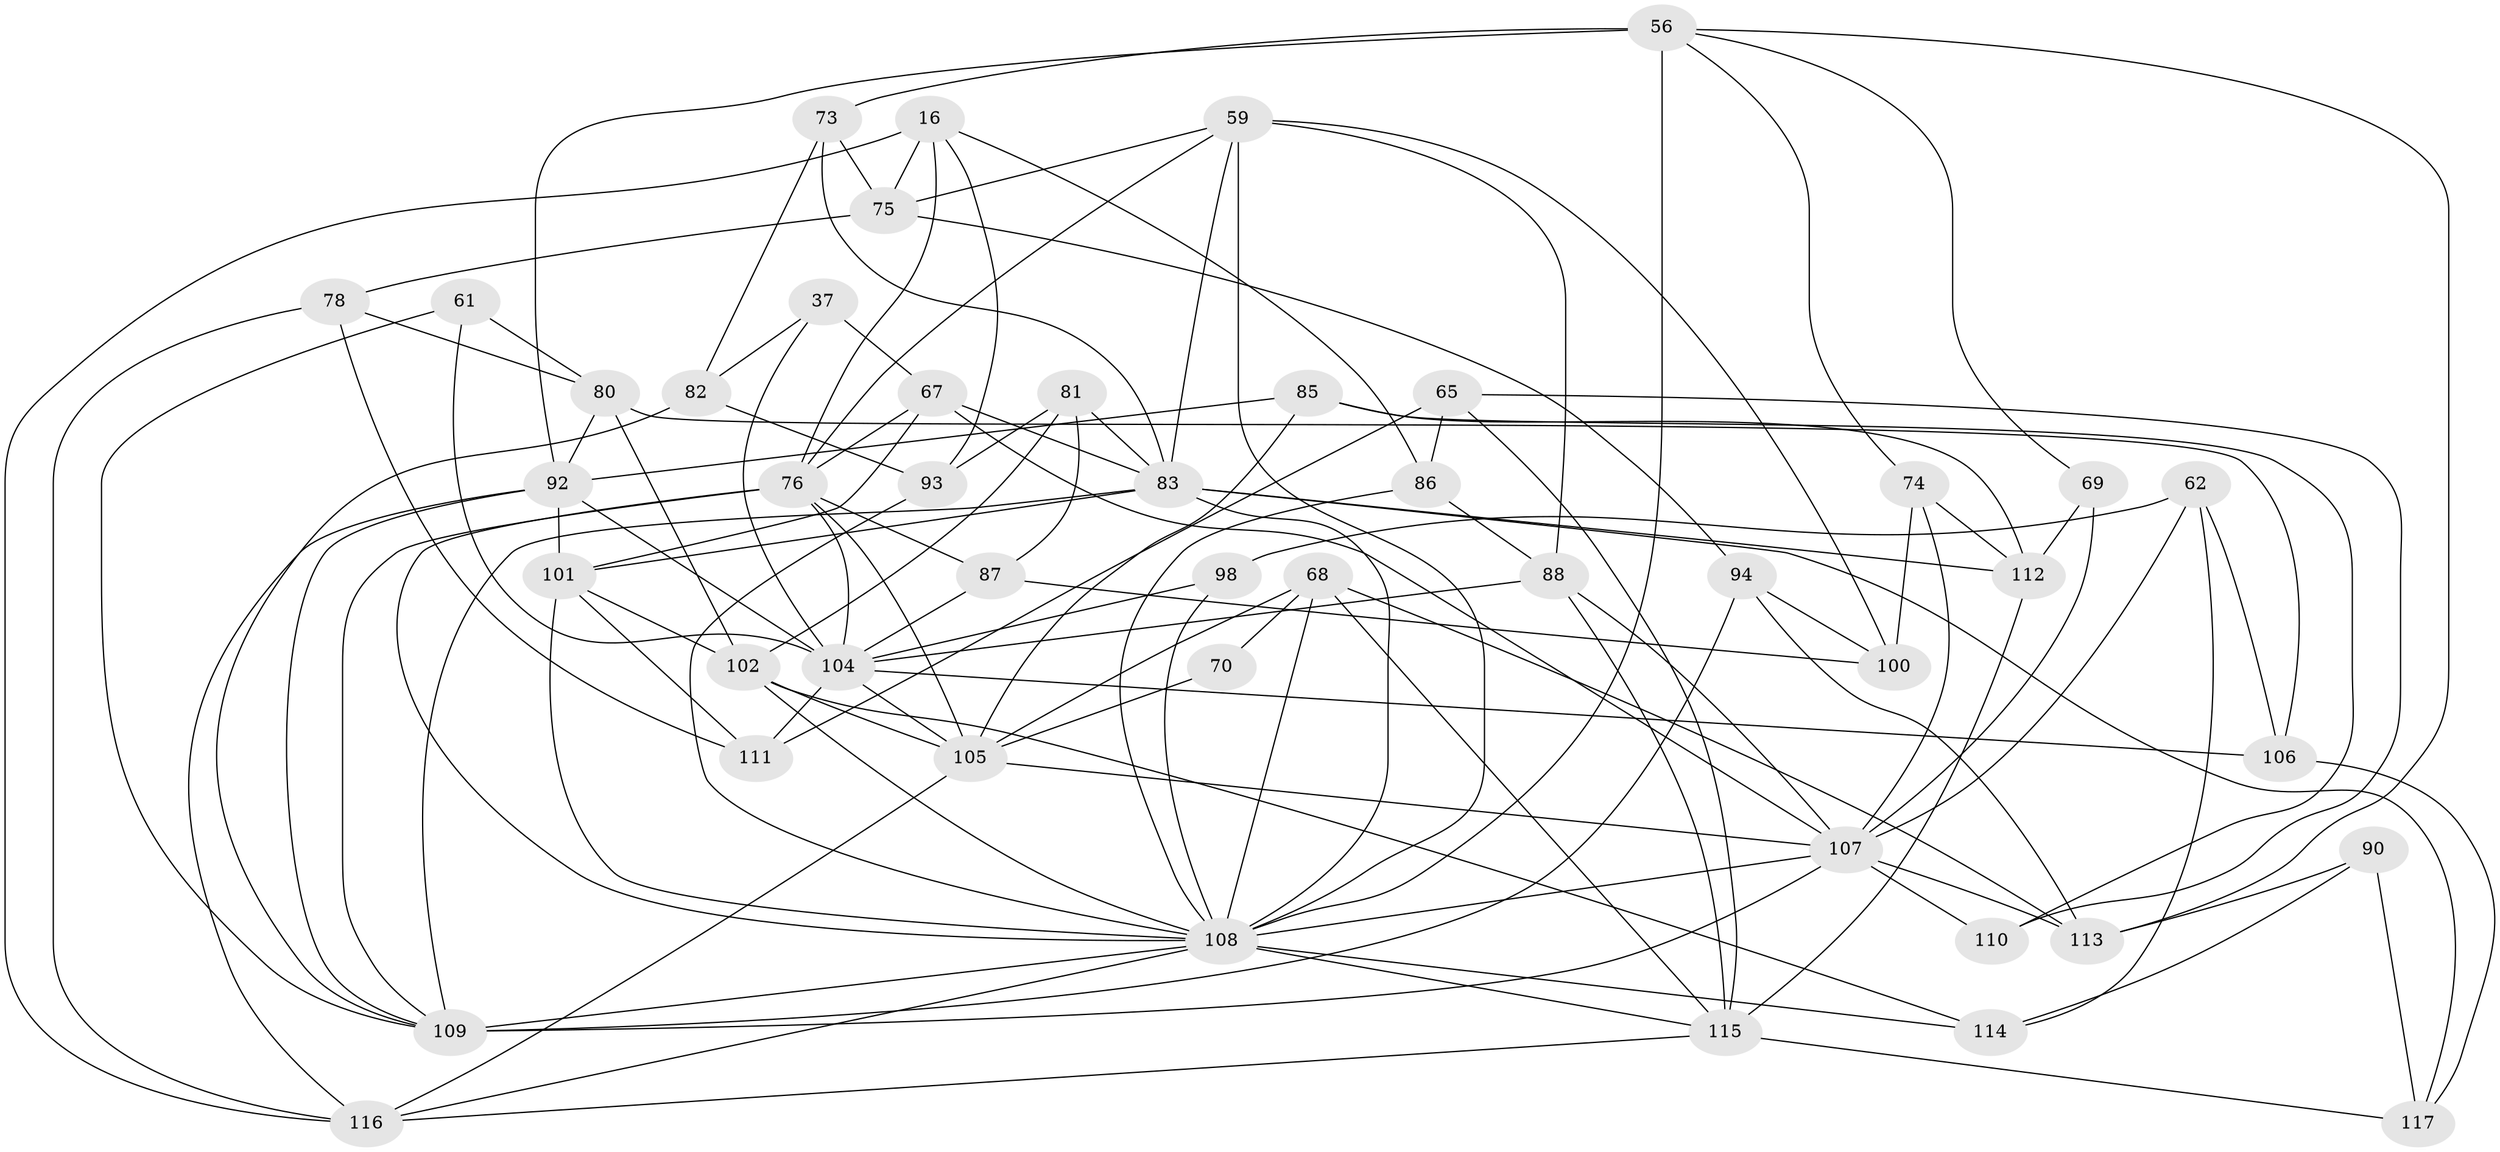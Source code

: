 // original degree distribution, {4: 1.0}
// Generated by graph-tools (version 1.1) at 2025/02/03/04/25 22:02:12]
// undirected, 46 vertices, 120 edges
graph export_dot {
graph [start="1"]
  node [color=gray90,style=filled];
  16 [super="+10"];
  37;
  56 [super="+13+18+22"];
  59 [super="+27"];
  61 [super="+38"];
  62;
  65;
  67 [super="+14"];
  68 [super="+5+46"];
  69;
  70;
  73;
  74;
  75 [super="+23"];
  76 [super="+26+39"];
  78;
  80 [super="+47"];
  81 [super="+15+36"];
  82;
  83 [super="+11+66+31"];
  85 [super="+7"];
  86;
  87;
  88 [super="+44"];
  90;
  92 [super="+72"];
  93;
  94;
  98;
  100;
  101 [super="+19+71"];
  102 [super="+60+99"];
  104 [super="+49+64"];
  105 [super="+57"];
  106;
  107 [super="+53"];
  108 [super="+97+84"];
  109 [super="+91+96"];
  110;
  111;
  112 [super="+43"];
  113 [super="+20"];
  114;
  115 [super="+63+50"];
  116 [super="+103+77"];
  117 [super="+34"];
  16 -- 75 [weight=2];
  16 -- 86;
  16 -- 93;
  16 -- 76;
  16 -- 116;
  37 -- 67 [weight=2];
  37 -- 82;
  37 -- 104;
  56 -- 74;
  56 -- 73;
  56 -- 69;
  56 -- 113;
  56 -- 92 [weight=2];
  56 -- 108 [weight=4];
  59 -- 100;
  59 -- 75;
  59 -- 76;
  59 -- 83;
  59 -- 88;
  59 -- 108 [weight=3];
  61 -- 104 [weight=3];
  61 -- 80 [weight=2];
  61 -- 109;
  62 -- 114;
  62 -- 98;
  62 -- 106;
  62 -- 107;
  65 -- 111;
  65 -- 110;
  65 -- 86;
  65 -- 115;
  67 -- 76;
  67 -- 101;
  67 -- 83;
  67 -- 107;
  68 -- 70 [weight=2];
  68 -- 105;
  68 -- 113;
  68 -- 108 [weight=3];
  68 -- 115;
  69 -- 112;
  69 -- 107 [weight=2];
  70 -- 105 [weight=2];
  73 -- 82;
  73 -- 75;
  73 -- 83;
  74 -- 100;
  74 -- 112;
  74 -- 107;
  75 -- 94;
  75 -- 78;
  76 -- 105 [weight=2];
  76 -- 87;
  76 -- 104;
  76 -- 108 [weight=2];
  76 -- 109;
  78 -- 111;
  78 -- 80;
  78 -- 116;
  80 -- 106;
  80 -- 92;
  80 -- 102;
  81 -- 102 [weight=3];
  81 -- 83 [weight=3];
  81 -- 93;
  81 -- 87;
  82 -- 93;
  82 -- 109;
  83 -- 117 [weight=2];
  83 -- 112;
  83 -- 101;
  83 -- 108;
  83 -- 109;
  85 -- 110 [weight=2];
  85 -- 112 [weight=2];
  85 -- 105;
  85 -- 92;
  86 -- 108;
  86 -- 88;
  87 -- 100;
  87 -- 104;
  88 -- 104;
  88 -- 107;
  88 -- 115 [weight=2];
  90 -- 114;
  90 -- 117;
  90 -- 113 [weight=2];
  92 -- 101 [weight=2];
  92 -- 116 [weight=2];
  92 -- 104;
  92 -- 109;
  93 -- 108;
  94 -- 100;
  94 -- 113;
  94 -- 109;
  98 -- 108 [weight=2];
  98 -- 104;
  101 -- 111;
  101 -- 102 [weight=2];
  101 -- 108;
  102 -- 105 [weight=3];
  102 -- 114;
  102 -- 108 [weight=4];
  104 -- 111;
  104 -- 105;
  104 -- 106;
  105 -- 107 [weight=3];
  105 -- 116;
  106 -- 117;
  107 -- 110;
  107 -- 113;
  107 -- 108;
  107 -- 109 [weight=2];
  108 -- 109 [weight=2];
  108 -- 114;
  108 -- 115 [weight=2];
  108 -- 116 [weight=2];
  112 -- 115;
  115 -- 116;
  115 -- 117 [weight=2];
}
